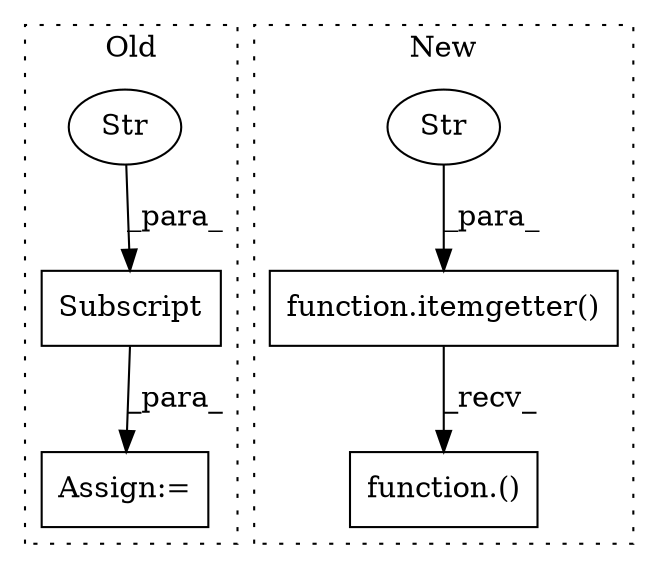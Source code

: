 digraph G {
subgraph cluster0 {
1 [label="Subscript" a="63" s="3448,0" l="20,0" shape="box"];
5 [label="Str" a="66" s="3459" l="8" shape="ellipse"];
6 [label="Assign:=" a="68" s="3445" l="3" shape="box"];
label = "Old";
style="dotted";
}
subgraph cluster1 {
2 [label="function.itemgetter()" a="75" s="3397,3453" l="11,1" shape="box"];
3 [label="Str" a="66" s="3408" l="5" shape="ellipse"];
4 [label="function.()" a="75" s="3397,3465" l="58,1" shape="box"];
label = "New";
style="dotted";
}
1 -> 6 [label="_para_"];
2 -> 4 [label="_recv_"];
3 -> 2 [label="_para_"];
5 -> 1 [label="_para_"];
}
